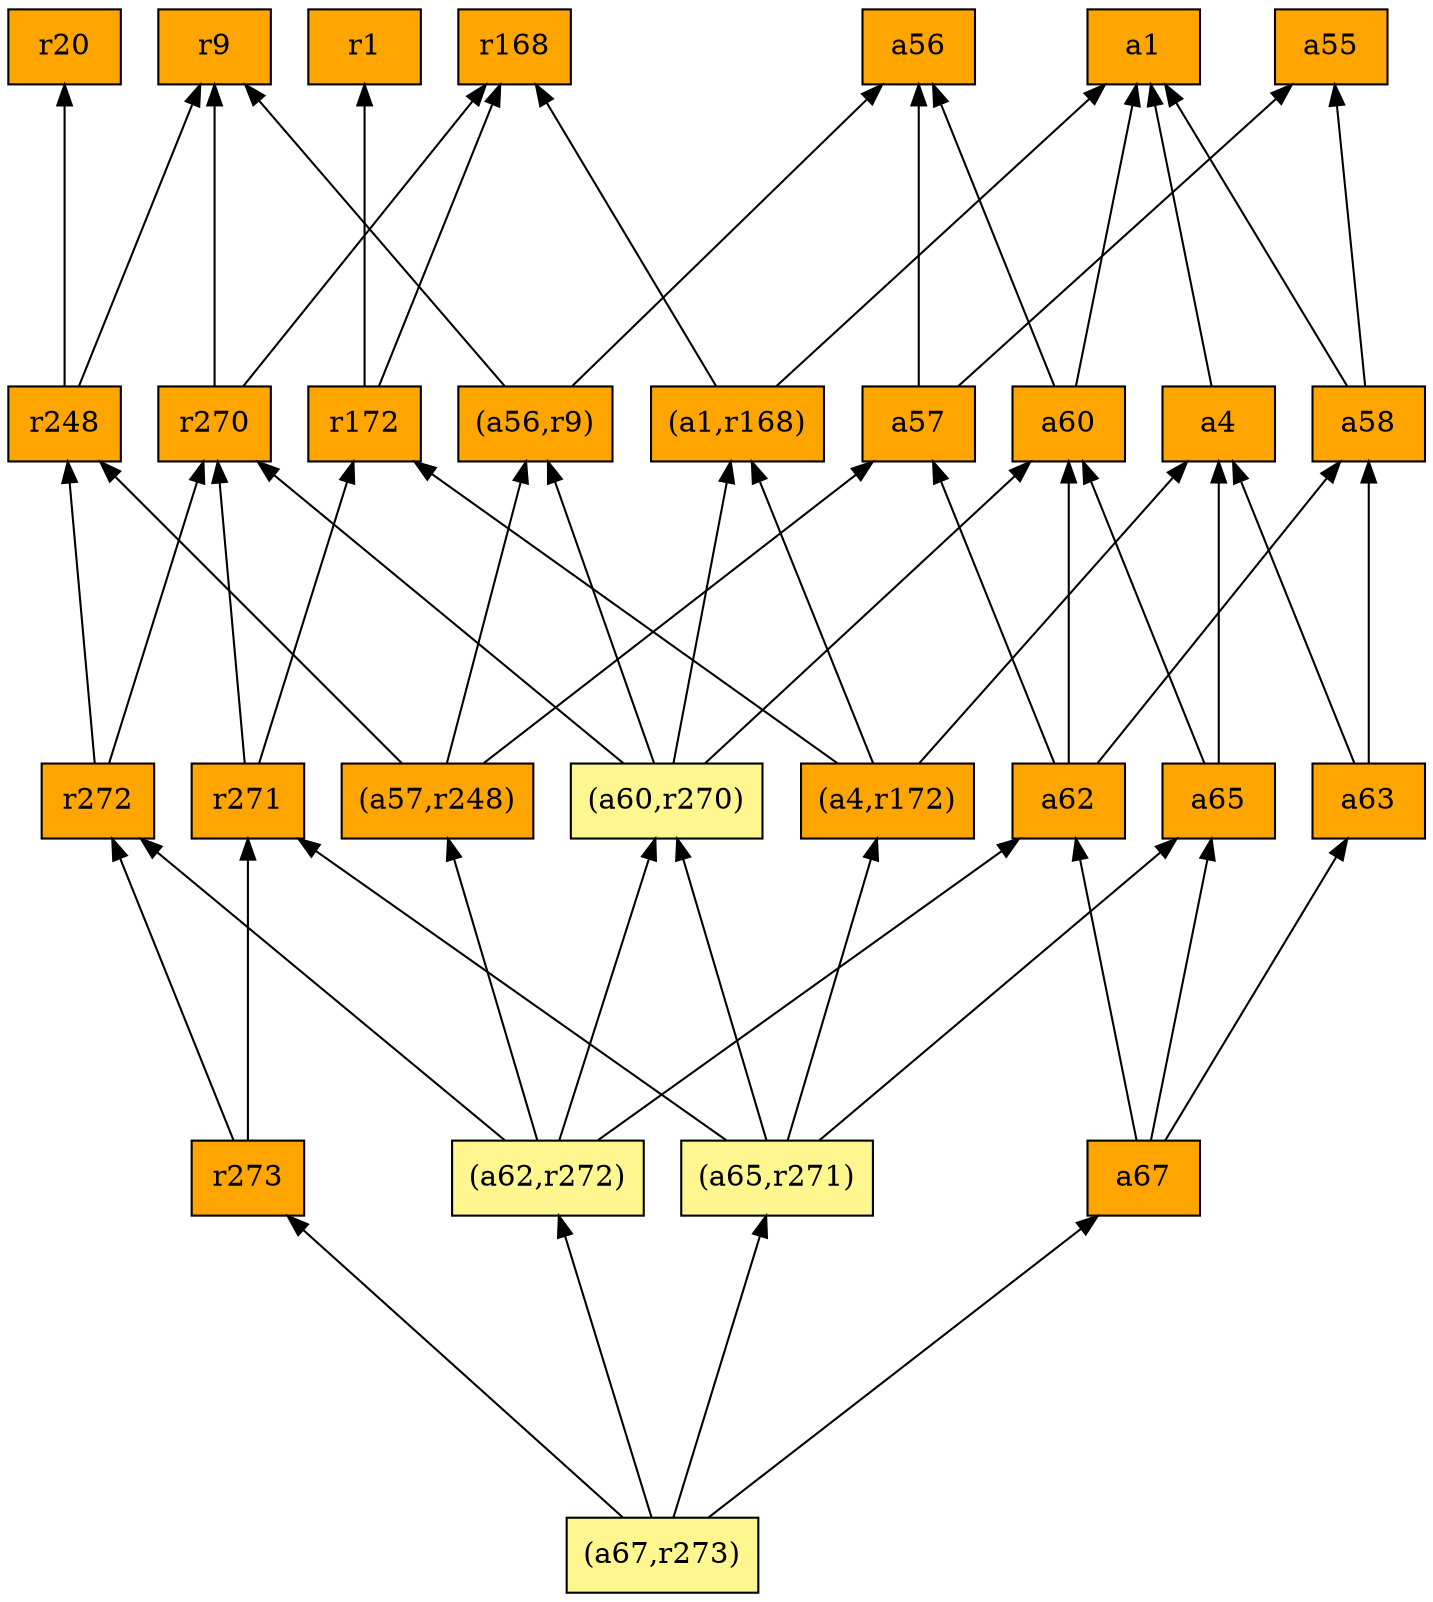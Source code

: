 digraph G {
rankdir=BT;ranksep="2.0";
"r272" [shape=record,fillcolor=orange,style=filled,label="{r272}"];
"r271" [shape=record,fillcolor=orange,style=filled,label="{r271}"];
"a58" [shape=record,fillcolor=orange,style=filled,label="{a58}"];
"a63" [shape=record,fillcolor=orange,style=filled,label="{a63}"];
"a57" [shape=record,fillcolor=orange,style=filled,label="{a57}"];
"a56" [shape=record,fillcolor=orange,style=filled,label="{a56}"];
"(a1,r168)" [shape=record,fillcolor=orange,style=filled,label="{(a1,r168)}"];
"a67" [shape=record,fillcolor=orange,style=filled,label="{a67}"];
"a65" [shape=record,fillcolor=orange,style=filled,label="{a65}"];
"(a4,r172)" [shape=record,fillcolor=orange,style=filled,label="{(a4,r172)}"];
"(a67,r273)" [shape=record,fillcolor=khaki1,style=filled,label="{(a67,r273)}"];
"r9" [shape=record,fillcolor=orange,style=filled,label="{r9}"];
"a62" [shape=record,fillcolor=orange,style=filled,label="{a62}"];
"r270" [shape=record,fillcolor=orange,style=filled,label="{r270}"];
"a1" [shape=record,fillcolor=orange,style=filled,label="{a1}"];
"(a65,r271)" [shape=record,fillcolor=khaki1,style=filled,label="{(a65,r271)}"];
"r172" [shape=record,fillcolor=orange,style=filled,label="{r172}"];
"r248" [shape=record,fillcolor=orange,style=filled,label="{r248}"];
"a60" [shape=record,fillcolor=orange,style=filled,label="{a60}"];
"a4" [shape=record,fillcolor=orange,style=filled,label="{a4}"];
"(a57,r248)" [shape=record,fillcolor=orange,style=filled,label="{(a57,r248)}"];
"(a56,r9)" [shape=record,fillcolor=orange,style=filled,label="{(a56,r9)}"];
"a55" [shape=record,fillcolor=orange,style=filled,label="{a55}"];
"(a60,r270)" [shape=record,fillcolor=khaki1,style=filled,label="{(a60,r270)}"];
"r20" [shape=record,fillcolor=orange,style=filled,label="{r20}"];
"(a62,r272)" [shape=record,fillcolor=khaki1,style=filled,label="{(a62,r272)}"];
"r1" [shape=record,fillcolor=orange,style=filled,label="{r1}"];
"r273" [shape=record,fillcolor=orange,style=filled,label="{r273}"];
"r168" [shape=record,fillcolor=orange,style=filled,label="{r168}"];
"r272" -> "r270"
"r272" -> "r248"
"r271" -> "r270"
"r271" -> "r172"
"a58" -> "a1"
"a58" -> "a55"
"a63" -> "a58"
"a63" -> "a4"
"a57" -> "a56"
"a57" -> "a55"
"(a1,r168)" -> "a1"
"(a1,r168)" -> "r168"
"a67" -> "a63"
"a67" -> "a65"
"a67" -> "a62"
"a65" -> "a60"
"a65" -> "a4"
"(a4,r172)" -> "a4"
"(a4,r172)" -> "(a1,r168)"
"(a4,r172)" -> "r172"
"(a67,r273)" -> "(a65,r271)"
"(a67,r273)" -> "a67"
"(a67,r273)" -> "(a62,r272)"
"(a67,r273)" -> "r273"
"a62" -> "a58"
"a62" -> "a60"
"a62" -> "a57"
"r270" -> "r9"
"r270" -> "r168"
"(a65,r271)" -> "r271"
"(a65,r271)" -> "a65"
"(a65,r271)" -> "(a4,r172)"
"(a65,r271)" -> "(a60,r270)"
"r172" -> "r1"
"r172" -> "r168"
"r248" -> "r9"
"r248" -> "r20"
"a60" -> "a1"
"a60" -> "a56"
"a4" -> "a1"
"(a57,r248)" -> "a57"
"(a57,r248)" -> "(a56,r9)"
"(a57,r248)" -> "r248"
"(a56,r9)" -> "r9"
"(a56,r9)" -> "a56"
"(a60,r270)" -> "a60"
"(a60,r270)" -> "r270"
"(a60,r270)" -> "(a1,r168)"
"(a60,r270)" -> "(a56,r9)"
"(a62,r272)" -> "r272"
"(a62,r272)" -> "(a57,r248)"
"(a62,r272)" -> "(a60,r270)"
"(a62,r272)" -> "a62"
"r273" -> "r272"
"r273" -> "r271"
}